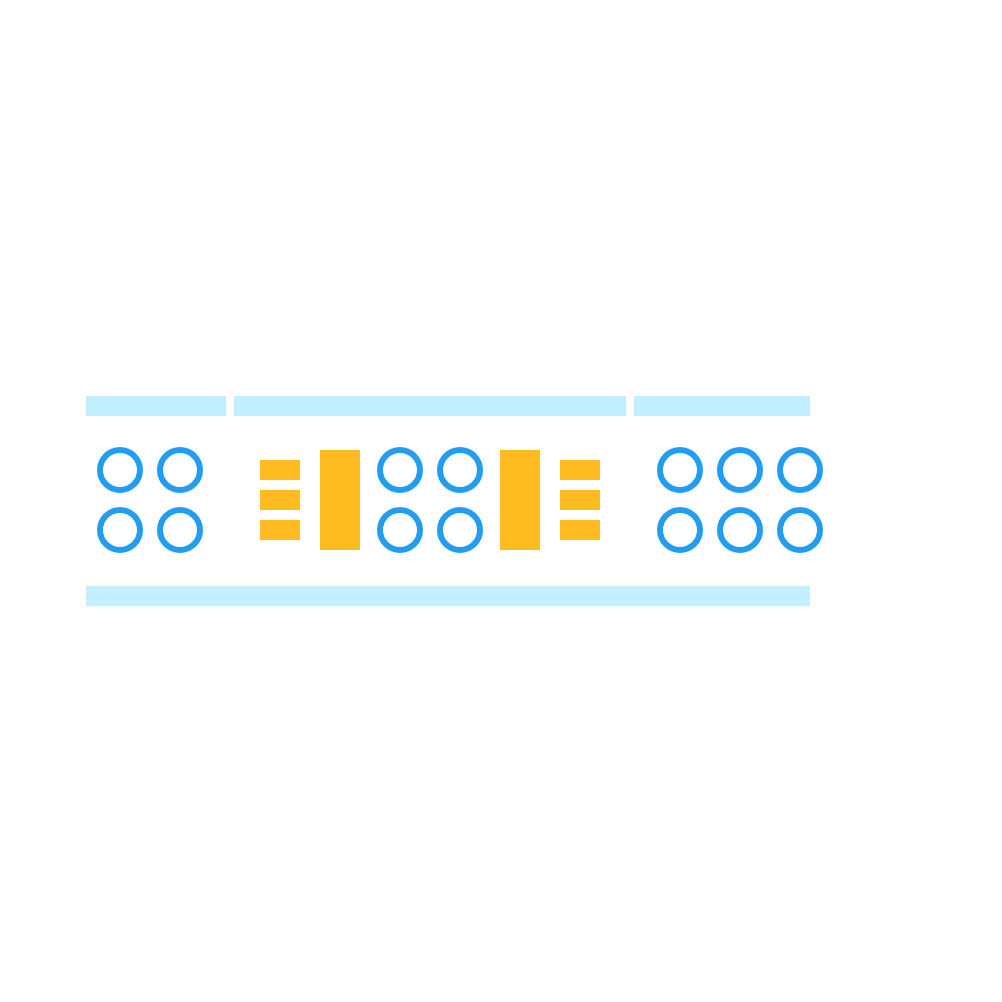 <mxfile version="24.5.3" type="device">
  <diagram name="Page-1" id="ZcRAXSWJTWcisyccbfvs">
    <mxGraphModel dx="729" dy="49" grid="1" gridSize="5" guides="1" tooltips="1" connect="1" arrows="1" fold="1" page="0" pageScale="1" pageWidth="827" pageHeight="1169" math="0" shadow="0">
      <root>
        <mxCell id="0" />
        <mxCell id="1" parent="0" />
        <mxCell id="46c094-UPDHcIbxBlmO9-1" value="" style="rounded=0;whiteSpace=wrap;html=1;strokeColor=none;fillColor=none;" parent="1" vertex="1">
          <mxGeometry x="85" y="410" width="500" height="500" as="geometry" />
        </mxCell>
        <mxCell id="aZooovynMMBxmRVDPCQJ-27" value="" style="rounded=0;whiteSpace=wrap;html=1;strokeColor=none;fillColor=#C4EFFF;" parent="1" vertex="1">
          <mxGeometry x="128" y="608" width="362" height="10" as="geometry" />
        </mxCell>
        <mxCell id="aZooovynMMBxmRVDPCQJ-3" value="" style="endArrow=none;html=1;rounded=0;strokeWidth=4;strokeColor=#FFFFFF;" parent="1" edge="1">
          <mxGeometry width="50" height="50" relative="1" as="geometry">
            <mxPoint x="560" y="660" as="sourcePoint" />
            <mxPoint x="560" y="660" as="targetPoint" />
            <Array as="points">
              <mxPoint x="560" y="720" />
              <mxPoint x="510" y="695" />
              <mxPoint x="480" y="760" />
              <mxPoint x="440" y="760" />
              <mxPoint x="400" y="720" />
              <mxPoint x="200" y="720" />
              <mxPoint x="160" y="760" />
              <mxPoint x="120" y="760" />
              <mxPoint x="120" y="560" />
              <mxPoint x="160" y="560" />
              <mxPoint x="200" y="600" />
              <mxPoint x="400" y="600" />
              <mxPoint x="440" y="560" />
              <mxPoint x="480" y="560" />
              <mxPoint x="510" y="625" />
              <mxPoint x="560" y="600" />
            </Array>
          </mxGeometry>
        </mxCell>
        <mxCell id="aZooovynMMBxmRVDPCQJ-6" value="" style="endArrow=none;html=1;rounded=0;strokeWidth=4;strokeColor=#FFFFFF;" parent="1" edge="1">
          <mxGeometry width="50" height="50" relative="1" as="geometry">
            <mxPoint x="200" y="720" as="sourcePoint" />
            <mxPoint x="200" y="600" as="targetPoint" />
          </mxGeometry>
        </mxCell>
        <mxCell id="aZooovynMMBxmRVDPCQJ-8" value="" style="endArrow=none;html=1;rounded=0;strokeWidth=4;strokeColor=#FFFFFF;" parent="1" edge="1">
          <mxGeometry width="50" height="50" relative="1" as="geometry">
            <mxPoint x="400" y="720" as="sourcePoint" />
            <mxPoint x="400" y="600" as="targetPoint" />
          </mxGeometry>
        </mxCell>
        <mxCell id="aZooovynMMBxmRVDPCQJ-10" value="" style="endArrow=none;html=1;rounded=0;strokeWidth=4;strokeColor=#FFFFFF;" parent="1" edge="1">
          <mxGeometry width="50" height="50" relative="1" as="geometry">
            <mxPoint x="510" y="695" as="sourcePoint" />
            <mxPoint x="510" y="625" as="targetPoint" />
          </mxGeometry>
        </mxCell>
        <mxCell id="aZooovynMMBxmRVDPCQJ-16" value="" style="rounded=0;whiteSpace=wrap;html=1;strokeColor=none;fillColor=#FFBC21;" parent="1" vertex="1">
          <mxGeometry x="215" y="640" width="20" height="10" as="geometry" />
        </mxCell>
        <mxCell id="aZooovynMMBxmRVDPCQJ-19" value="" style="rounded=0;whiteSpace=wrap;html=1;strokeColor=none;fillColor=#FFBC21;" parent="1" vertex="1">
          <mxGeometry x="245" y="635" width="20" height="50" as="geometry" />
        </mxCell>
        <mxCell id="aZooovynMMBxmRVDPCQJ-21" value="" style="rounded=0;whiteSpace=wrap;html=1;strokeColor=none;fillColor=#FFBC21;" parent="1" vertex="1">
          <mxGeometry x="335" y="635" width="20" height="50" as="geometry" />
        </mxCell>
        <mxCell id="aZooovynMMBxmRVDPCQJ-24" value="" style="endArrow=none;html=1;rounded=0;strokeWidth=4;strokeColor=#FFFFFF;" parent="1" edge="1">
          <mxGeometry width="50" height="50" relative="1" as="geometry">
            <mxPoint x="120" y="695" as="sourcePoint" />
            <mxPoint x="510" y="695" as="targetPoint" />
          </mxGeometry>
        </mxCell>
        <mxCell id="aZooovynMMBxmRVDPCQJ-25" value="" style="endArrow=none;html=1;rounded=0;strokeWidth=4;strokeColor=#FFFFFF;" parent="1" edge="1">
          <mxGeometry width="50" height="50" relative="1" as="geometry">
            <mxPoint x="120" y="625" as="sourcePoint" />
            <mxPoint x="510" y="625" as="targetPoint" />
          </mxGeometry>
        </mxCell>
        <mxCell id="aZooovynMMBxmRVDPCQJ-26" value="" style="rounded=0;whiteSpace=wrap;html=1;strokeColor=none;fillColor=#C4EFFF;" parent="1" vertex="1">
          <mxGeometry x="128" y="703" width="362" height="10" as="geometry" />
        </mxCell>
        <mxCell id="aZooovynMMBxmRVDPCQJ-40" value="" style="ellipse;whiteSpace=wrap;html=1;fillColor=none;strokeWidth=3;strokeColor=#229DF0;" parent="1" vertex="1">
          <mxGeometry x="305" y="635" width="20" height="20" as="geometry" />
        </mxCell>
        <mxCell id="46c094-UPDHcIbxBlmO9-2" value="" style="endArrow=none;html=1;rounded=0;strokeWidth=4;strokeColor=#FFFFFF;" parent="1" edge="1">
          <mxGeometry width="50" height="50" relative="1" as="geometry">
            <mxPoint x="120" y="600" as="sourcePoint" />
            <mxPoint x="500" y="600" as="targetPoint" />
          </mxGeometry>
        </mxCell>
        <mxCell id="46c094-UPDHcIbxBlmO9-3" value="" style="endArrow=none;html=1;rounded=0;strokeWidth=4;strokeColor=#FFFFFF;" parent="1" edge="1">
          <mxGeometry width="50" height="50" relative="1" as="geometry">
            <mxPoint x="119" y="720" as="sourcePoint" />
            <mxPoint x="499" y="720" as="targetPoint" />
          </mxGeometry>
        </mxCell>
        <mxCell id="46c094-UPDHcIbxBlmO9-70" value="" style="ellipse;whiteSpace=wrap;html=1;fillColor=none;strokeWidth=3;strokeColor=#229DF0;" parent="1" vertex="1">
          <mxGeometry x="305" y="665" width="20" height="20" as="geometry" />
        </mxCell>
        <mxCell id="46c094-UPDHcIbxBlmO9-71" value="" style="ellipse;whiteSpace=wrap;html=1;fillColor=none;strokeWidth=3;strokeColor=#229DF0;" parent="1" vertex="1">
          <mxGeometry x="275" y="635" width="20" height="20" as="geometry" />
        </mxCell>
        <mxCell id="46c094-UPDHcIbxBlmO9-72" value="" style="ellipse;whiteSpace=wrap;html=1;fillColor=none;strokeWidth=3;strokeColor=#229DF0;" parent="1" vertex="1">
          <mxGeometry x="275" y="665" width="20" height="20" as="geometry" />
        </mxCell>
        <mxCell id="46c094-UPDHcIbxBlmO9-73" value="" style="ellipse;whiteSpace=wrap;html=1;fillColor=none;strokeWidth=3;strokeColor=#229DF0;" parent="1" vertex="1">
          <mxGeometry x="165" y="635" width="20" height="20" as="geometry" />
        </mxCell>
        <mxCell id="46c094-UPDHcIbxBlmO9-74" value="" style="ellipse;whiteSpace=wrap;html=1;fillColor=none;strokeWidth=3;strokeColor=#229DF0;" parent="1" vertex="1">
          <mxGeometry x="165" y="665" width="20" height="20" as="geometry" />
        </mxCell>
        <mxCell id="46c094-UPDHcIbxBlmO9-75" value="" style="ellipse;whiteSpace=wrap;html=1;fillColor=none;strokeWidth=3;strokeColor=#229DF0;" parent="1" vertex="1">
          <mxGeometry x="135" y="635" width="20" height="20" as="geometry" />
        </mxCell>
        <mxCell id="46c094-UPDHcIbxBlmO9-76" value="" style="ellipse;whiteSpace=wrap;html=1;fillColor=none;strokeWidth=3;strokeColor=#229DF0;" parent="1" vertex="1">
          <mxGeometry x="135" y="665" width="20" height="20" as="geometry" />
        </mxCell>
        <mxCell id="46c094-UPDHcIbxBlmO9-77" value="" style="ellipse;whiteSpace=wrap;html=1;fillColor=none;strokeWidth=3;strokeColor=#229DF0;" parent="1" vertex="1">
          <mxGeometry x="445" y="635" width="20" height="20" as="geometry" />
        </mxCell>
        <mxCell id="46c094-UPDHcIbxBlmO9-78" value="" style="ellipse;whiteSpace=wrap;html=1;fillColor=none;strokeWidth=3;strokeColor=#229DF0;" parent="1" vertex="1">
          <mxGeometry x="445" y="665" width="20" height="20" as="geometry" />
        </mxCell>
        <mxCell id="46c094-UPDHcIbxBlmO9-79" value="" style="ellipse;whiteSpace=wrap;html=1;fillColor=none;strokeWidth=3;strokeColor=#229DF0;" parent="1" vertex="1">
          <mxGeometry x="415" y="635" width="20" height="20" as="geometry" />
        </mxCell>
        <mxCell id="46c094-UPDHcIbxBlmO9-80" value="" style="ellipse;whiteSpace=wrap;html=1;fillColor=none;strokeWidth=3;strokeColor=#229DF0;" parent="1" vertex="1">
          <mxGeometry x="415" y="665" width="20" height="20" as="geometry" />
        </mxCell>
        <mxCell id="46c094-UPDHcIbxBlmO9-81" value="" style="ellipse;whiteSpace=wrap;html=1;fillColor=none;strokeWidth=3;strokeColor=#229DF0;" parent="1" vertex="1">
          <mxGeometry x="475" y="635" width="20" height="20" as="geometry" />
        </mxCell>
        <mxCell id="46c094-UPDHcIbxBlmO9-82" value="" style="ellipse;whiteSpace=wrap;html=1;fillColor=none;strokeWidth=3;strokeColor=#229DF0;" parent="1" vertex="1">
          <mxGeometry x="475" y="665" width="20" height="20" as="geometry" />
        </mxCell>
        <mxCell id="46c094-UPDHcIbxBlmO9-84" value="" style="rounded=0;whiteSpace=wrap;html=1;strokeColor=none;fillColor=#FFBC21;" parent="1" vertex="1">
          <mxGeometry x="215" y="655" width="20" height="10" as="geometry" />
        </mxCell>
        <mxCell id="46c094-UPDHcIbxBlmO9-85" value="" style="rounded=0;whiteSpace=wrap;html=1;strokeColor=none;fillColor=#FFBC21;" parent="1" vertex="1">
          <mxGeometry x="215" y="670" width="20" height="10" as="geometry" />
        </mxCell>
        <mxCell id="46c094-UPDHcIbxBlmO9-86" value="" style="rounded=0;whiteSpace=wrap;html=1;strokeColor=none;fillColor=#FFBC21;" parent="1" vertex="1">
          <mxGeometry x="365" y="640" width="20" height="10" as="geometry" />
        </mxCell>
        <mxCell id="46c094-UPDHcIbxBlmO9-87" value="" style="rounded=0;whiteSpace=wrap;html=1;strokeColor=none;fillColor=#FFBC21;" parent="1" vertex="1">
          <mxGeometry x="365" y="655" width="20" height="10" as="geometry" />
        </mxCell>
        <mxCell id="46c094-UPDHcIbxBlmO9-88" value="" style="rounded=0;whiteSpace=wrap;html=1;strokeColor=none;fillColor=#FFBC21;" parent="1" vertex="1">
          <mxGeometry x="365" y="670" width="20" height="10" as="geometry" />
        </mxCell>
      </root>
    </mxGraphModel>
  </diagram>
</mxfile>
